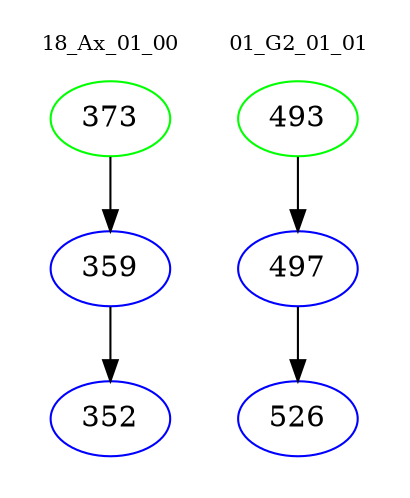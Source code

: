 digraph{
subgraph cluster_0 {
color = white
label = "18_Ax_01_00";
fontsize=10;
T0_373 [label="373", color="green"]
T0_373 -> T0_359 [color="black"]
T0_359 [label="359", color="blue"]
T0_359 -> T0_352 [color="black"]
T0_352 [label="352", color="blue"]
}
subgraph cluster_1 {
color = white
label = "01_G2_01_01";
fontsize=10;
T1_493 [label="493", color="green"]
T1_493 -> T1_497 [color="black"]
T1_497 [label="497", color="blue"]
T1_497 -> T1_526 [color="black"]
T1_526 [label="526", color="blue"]
}
}
